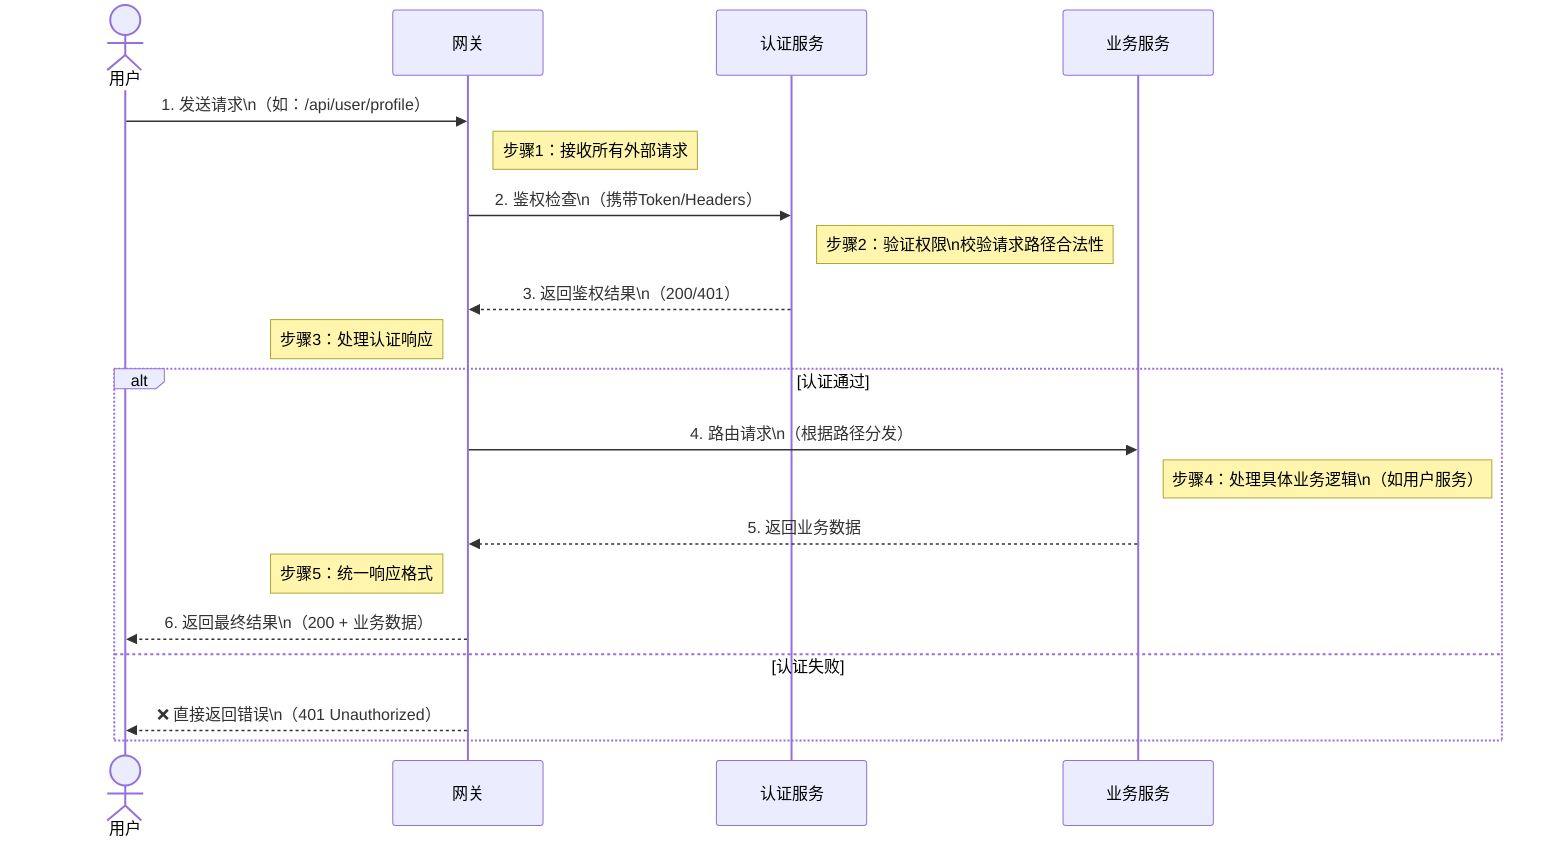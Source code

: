 sequenceDiagram
    actor 用户
    participant 网关
    participant 认证服务
    participant 业务服务

    用户 ->> 网关: 1. 发送请求\n（如：/api/user/profile）
    Note right of 网关: 步骤1：接收所有外部请求
    
    网关 ->> 认证服务: 2. 鉴权检查\n（携带Token/Headers）
    Note right of 认证服务: 步骤2：验证权限\n校验请求路径合法性
    
    认证服务 -->> 网关: 3. 返回鉴权结果\n（200/401）
    Note left of 网关: 步骤3：处理认证响应
    
    alt 认证通过
        网关 ->> 业务服务: 4. 路由请求\n（根据路径分发）
        Note right of 业务服务: 步骤4：处理具体业务逻辑\n（如用户服务）
        
        业务服务 -->> 网关: 5. 返回业务数据
        Note left of 网关: 步骤5：统一响应格式
        
        网关 -->> 用户: 6. 返回最终结果\n（200 + 业务数据）
    else 认证失败
        网关 -->> 用户: ❌ 直接返回错误\n（401 Unauthorized）
    end